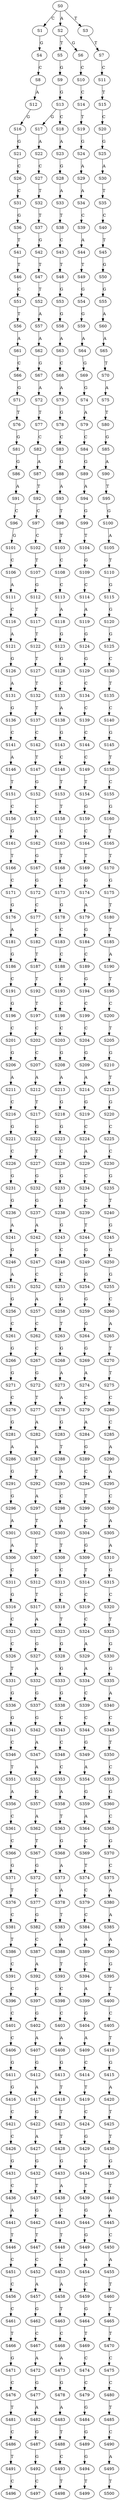strict digraph  {
	S0 -> S1 [ label = C ];
	S0 -> S2 [ label = A ];
	S0 -> S3 [ label = T ];
	S1 -> S4 [ label = G ];
	S2 -> S5 [ label = T ];
	S2 -> S6 [ label = G ];
	S3 -> S7 [ label = T ];
	S4 -> S8 [ label = C ];
	S5 -> S9 [ label = G ];
	S6 -> S10 [ label = C ];
	S7 -> S11 [ label = C ];
	S8 -> S12 [ label = A ];
	S9 -> S13 [ label = G ];
	S10 -> S14 [ label = C ];
	S11 -> S15 [ label = T ];
	S12 -> S16 [ label = G ];
	S13 -> S17 [ label = G ];
	S13 -> S18 [ label = C ];
	S14 -> S19 [ label = T ];
	S15 -> S20 [ label = C ];
	S16 -> S21 [ label = G ];
	S17 -> S22 [ label = A ];
	S18 -> S23 [ label = A ];
	S19 -> S24 [ label = G ];
	S20 -> S25 [ label = G ];
	S21 -> S26 [ label = C ];
	S22 -> S27 [ label = C ];
	S23 -> S28 [ label = G ];
	S24 -> S29 [ label = A ];
	S25 -> S30 [ label = A ];
	S26 -> S31 [ label = C ];
	S27 -> S32 [ label = T ];
	S28 -> S33 [ label = A ];
	S29 -> S34 [ label = A ];
	S30 -> S35 [ label = T ];
	S31 -> S36 [ label = G ];
	S32 -> S37 [ label = T ];
	S33 -> S38 [ label = T ];
	S34 -> S39 [ label = C ];
	S35 -> S40 [ label = C ];
	S36 -> S41 [ label = T ];
	S37 -> S42 [ label = G ];
	S38 -> S43 [ label = C ];
	S39 -> S44 [ label = A ];
	S40 -> S45 [ label = T ];
	S41 -> S46 [ label = T ];
	S42 -> S47 [ label = T ];
	S43 -> S48 [ label = T ];
	S44 -> S49 [ label = T ];
	S45 -> S50 [ label = G ];
	S46 -> S51 [ label = C ];
	S47 -> S52 [ label = T ];
	S48 -> S53 [ label = G ];
	S49 -> S54 [ label = G ];
	S50 -> S55 [ label = G ];
	S51 -> S56 [ label = T ];
	S52 -> S57 [ label = A ];
	S53 -> S58 [ label = G ];
	S54 -> S59 [ label = G ];
	S55 -> S60 [ label = A ];
	S56 -> S61 [ label = A ];
	S57 -> S62 [ label = A ];
	S58 -> S63 [ label = A ];
	S59 -> S64 [ label = A ];
	S60 -> S65 [ label = A ];
	S61 -> S66 [ label = C ];
	S62 -> S67 [ label = G ];
	S63 -> S68 [ label = C ];
	S64 -> S69 [ label = G ];
	S65 -> S70 [ label = T ];
	S66 -> S71 [ label = G ];
	S67 -> S72 [ label = A ];
	S68 -> S73 [ label = A ];
	S69 -> S74 [ label = G ];
	S70 -> S75 [ label = A ];
	S71 -> S76 [ label = T ];
	S72 -> S77 [ label = T ];
	S73 -> S78 [ label = G ];
	S74 -> S79 [ label = A ];
	S75 -> S80 [ label = T ];
	S76 -> S81 [ label = G ];
	S77 -> S82 [ label = C ];
	S78 -> S83 [ label = C ];
	S79 -> S84 [ label = C ];
	S80 -> S85 [ label = G ];
	S81 -> S86 [ label = G ];
	S82 -> S87 [ label = A ];
	S83 -> S88 [ label = G ];
	S84 -> S89 [ label = G ];
	S85 -> S90 [ label = A ];
	S86 -> S91 [ label = A ];
	S87 -> S92 [ label = T ];
	S88 -> S93 [ label = A ];
	S89 -> S94 [ label = A ];
	S90 -> S95 [ label = T ];
	S91 -> S96 [ label = C ];
	S92 -> S97 [ label = C ];
	S93 -> S98 [ label = T ];
	S94 -> S99 [ label = G ];
	S95 -> S100 [ label = G ];
	S96 -> S101 [ label = G ];
	S97 -> S102 [ label = C ];
	S98 -> S103 [ label = T ];
	S99 -> S104 [ label = T ];
	S100 -> S105 [ label = A ];
	S101 -> S106 [ label = C ];
	S102 -> S107 [ label = T ];
	S103 -> S108 [ label = C ];
	S104 -> S109 [ label = G ];
	S105 -> S110 [ label = T ];
	S106 -> S111 [ label = A ];
	S107 -> S112 [ label = G ];
	S108 -> S113 [ label = C ];
	S109 -> S114 [ label = C ];
	S110 -> S115 [ label = G ];
	S111 -> S116 [ label = C ];
	S112 -> S117 [ label = T ];
	S113 -> S118 [ label = A ];
	S114 -> S119 [ label = A ];
	S115 -> S120 [ label = G ];
	S116 -> S121 [ label = A ];
	S117 -> S122 [ label = T ];
	S118 -> S123 [ label = G ];
	S119 -> S124 [ label = G ];
	S120 -> S125 [ label = G ];
	S121 -> S126 [ label = G ];
	S122 -> S127 [ label = T ];
	S123 -> S128 [ label = G ];
	S124 -> S129 [ label = G ];
	S125 -> S130 [ label = C ];
	S126 -> S131 [ label = A ];
	S127 -> S132 [ label = T ];
	S128 -> S133 [ label = C ];
	S129 -> S134 [ label = C ];
	S130 -> S135 [ label = T ];
	S131 -> S136 [ label = G ];
	S132 -> S137 [ label = T ];
	S133 -> S138 [ label = A ];
	S134 -> S139 [ label = C ];
	S135 -> S140 [ label = C ];
	S136 -> S141 [ label = C ];
	S137 -> S142 [ label = C ];
	S138 -> S143 [ label = G ];
	S139 -> S144 [ label = C ];
	S140 -> S145 [ label = G ];
	S141 -> S146 [ label = A ];
	S142 -> S147 [ label = T ];
	S143 -> S148 [ label = C ];
	S144 -> S149 [ label = C ];
	S145 -> S150 [ label = T ];
	S146 -> S151 [ label = T ];
	S147 -> S152 [ label = G ];
	S148 -> S153 [ label = T ];
	S149 -> S154 [ label = T ];
	S150 -> S155 [ label = C ];
	S151 -> S156 [ label = C ];
	S152 -> S157 [ label = C ];
	S153 -> S158 [ label = T ];
	S154 -> S159 [ label = G ];
	S155 -> S160 [ label = G ];
	S156 -> S161 [ label = G ];
	S157 -> S162 [ label = A ];
	S158 -> S163 [ label = C ];
	S159 -> S164 [ label = C ];
	S160 -> S165 [ label = T ];
	S161 -> S166 [ label = T ];
	S162 -> S167 [ label = G ];
	S163 -> S168 [ label = T ];
	S164 -> S169 [ label = T ];
	S165 -> S170 [ label = T ];
	S166 -> S171 [ label = C ];
	S167 -> S172 [ label = G ];
	S168 -> S173 [ label = C ];
	S169 -> S174 [ label = G ];
	S170 -> S175 [ label = G ];
	S171 -> S176 [ label = G ];
	S172 -> S177 [ label = C ];
	S173 -> S178 [ label = G ];
	S174 -> S179 [ label = A ];
	S175 -> S180 [ label = T ];
	S176 -> S181 [ label = A ];
	S177 -> S182 [ label = C ];
	S178 -> S183 [ label = C ];
	S179 -> S184 [ label = G ];
	S180 -> S185 [ label = T ];
	S181 -> S186 [ label = G ];
	S182 -> S187 [ label = T ];
	S183 -> S188 [ label = C ];
	S184 -> S189 [ label = C ];
	S185 -> S190 [ label = A ];
	S186 -> S191 [ label = C ];
	S187 -> S192 [ label = T ];
	S188 -> S193 [ label = C ];
	S189 -> S194 [ label = G ];
	S190 -> S195 [ label = T ];
	S191 -> S196 [ label = G ];
	S192 -> S197 [ label = T ];
	S193 -> S198 [ label = C ];
	S194 -> S199 [ label = C ];
	S195 -> S200 [ label = C ];
	S196 -> S201 [ label = C ];
	S197 -> S202 [ label = C ];
	S198 -> S203 [ label = C ];
	S199 -> S204 [ label = C ];
	S200 -> S205 [ label = T ];
	S201 -> S206 [ label = G ];
	S202 -> S207 [ label = C ];
	S203 -> S208 [ label = G ];
	S204 -> S209 [ label = G ];
	S205 -> S210 [ label = G ];
	S206 -> S211 [ label = A ];
	S207 -> S212 [ label = A ];
	S208 -> S213 [ label = A ];
	S209 -> S214 [ label = A ];
	S210 -> S215 [ label = T ];
	S211 -> S216 [ label = C ];
	S212 -> S217 [ label = T ];
	S213 -> S218 [ label = G ];
	S214 -> S219 [ label = G ];
	S215 -> S220 [ label = G ];
	S216 -> S221 [ label = G ];
	S217 -> S222 [ label = G ];
	S218 -> S223 [ label = G ];
	S219 -> S224 [ label = C ];
	S220 -> S225 [ label = C ];
	S221 -> S226 [ label = C ];
	S222 -> S227 [ label = T ];
	S223 -> S228 [ label = C ];
	S224 -> S229 [ label = A ];
	S225 -> S230 [ label = C ];
	S226 -> S231 [ label = G ];
	S227 -> S232 [ label = G ];
	S228 -> S233 [ label = G ];
	S229 -> S234 [ label = C ];
	S230 -> S235 [ label = G ];
	S231 -> S236 [ label = G ];
	S232 -> S237 [ label = G ];
	S233 -> S238 [ label = G ];
	S234 -> S239 [ label = C ];
	S235 -> S240 [ label = T ];
	S236 -> S241 [ label = A ];
	S237 -> S242 [ label = A ];
	S238 -> S243 [ label = G ];
	S239 -> S244 [ label = T ];
	S240 -> S245 [ label = G ];
	S241 -> S246 [ label = G ];
	S242 -> S247 [ label = G ];
	S243 -> S248 [ label = C ];
	S244 -> S249 [ label = G ];
	S245 -> S250 [ label = G ];
	S246 -> S251 [ label = A ];
	S247 -> S252 [ label = C ];
	S248 -> S253 [ label = C ];
	S249 -> S254 [ label = G ];
	S250 -> S255 [ label = G ];
	S251 -> S256 [ label = G ];
	S252 -> S257 [ label = A ];
	S253 -> S258 [ label = G ];
	S254 -> S259 [ label = G ];
	S255 -> S260 [ label = C ];
	S256 -> S261 [ label = C ];
	S257 -> S262 [ label = C ];
	S258 -> S263 [ label = T ];
	S259 -> S264 [ label = G ];
	S260 -> S265 [ label = A ];
	S261 -> S266 [ label = G ];
	S262 -> S267 [ label = C ];
	S263 -> S268 [ label = G ];
	S264 -> S269 [ label = G ];
	S265 -> S270 [ label = T ];
	S266 -> S271 [ label = G ];
	S267 -> S272 [ label = G ];
	S268 -> S273 [ label = A ];
	S269 -> S274 [ label = A ];
	S270 -> S275 [ label = T ];
	S271 -> S276 [ label = C ];
	S272 -> S277 [ label = T ];
	S273 -> S278 [ label = A ];
	S274 -> S279 [ label = C ];
	S275 -> S280 [ label = C ];
	S276 -> S281 [ label = G ];
	S277 -> S282 [ label = A ];
	S278 -> S283 [ label = G ];
	S279 -> S284 [ label = A ];
	S280 -> S285 [ label = C ];
	S281 -> S286 [ label = A ];
	S282 -> S287 [ label = A ];
	S283 -> S288 [ label = T ];
	S284 -> S289 [ label = G ];
	S285 -> S290 [ label = A ];
	S286 -> S291 [ label = G ];
	S287 -> S292 [ label = T ];
	S288 -> S293 [ label = A ];
	S289 -> S294 [ label = C ];
	S290 -> S295 [ label = A ];
	S291 -> S296 [ label = G ];
	S292 -> S297 [ label = A ];
	S293 -> S298 [ label = C ];
	S294 -> S299 [ label = T ];
	S295 -> S300 [ label = C ];
	S296 -> S301 [ label = A ];
	S297 -> S302 [ label = T ];
	S298 -> S303 [ label = A ];
	S299 -> S304 [ label = C ];
	S300 -> S305 [ label = A ];
	S301 -> S306 [ label = A ];
	S302 -> S307 [ label = T ];
	S303 -> S308 [ label = T ];
	S304 -> S309 [ label = G ];
	S305 -> S310 [ label = A ];
	S306 -> S311 [ label = C ];
	S307 -> S312 [ label = G ];
	S308 -> S313 [ label = C ];
	S309 -> S314 [ label = T ];
	S310 -> S315 [ label = G ];
	S311 -> S316 [ label = G ];
	S312 -> S317 [ label = T ];
	S313 -> S318 [ label = C ];
	S314 -> S319 [ label = C ];
	S315 -> S320 [ label = C ];
	S316 -> S321 [ label = C ];
	S317 -> S322 [ label = A ];
	S318 -> S323 [ label = T ];
	S319 -> S324 [ label = C ];
	S320 -> S325 [ label = T ];
	S321 -> S326 [ label = C ];
	S322 -> S327 [ label = G ];
	S323 -> S328 [ label = G ];
	S324 -> S329 [ label = A ];
	S325 -> S330 [ label = G ];
	S326 -> S331 [ label = T ];
	S327 -> S332 [ label = A ];
	S328 -> S333 [ label = G ];
	S329 -> S334 [ label = A ];
	S330 -> S335 [ label = G ];
	S331 -> S336 [ label = G ];
	S332 -> S337 [ label = G ];
	S333 -> S338 [ label = G ];
	S334 -> S339 [ label = C ];
	S335 -> S340 [ label = A ];
	S336 -> S341 [ label = G ];
	S337 -> S342 [ label = G ];
	S338 -> S343 [ label = C ];
	S339 -> S344 [ label = C ];
	S340 -> S345 [ label = C ];
	S341 -> S346 [ label = C ];
	S342 -> S347 [ label = A ];
	S343 -> S348 [ label = C ];
	S344 -> S349 [ label = G ];
	S345 -> S350 [ label = T ];
	S346 -> S351 [ label = T ];
	S347 -> S352 [ label = A ];
	S348 -> S353 [ label = C ];
	S349 -> S354 [ label = A ];
	S350 -> S355 [ label = C ];
	S351 -> S356 [ label = A ];
	S352 -> S357 [ label = G ];
	S353 -> S358 [ label = A ];
	S354 -> S359 [ label = G ];
	S355 -> S360 [ label = G ];
	S356 -> S361 [ label = C ];
	S357 -> S362 [ label = A ];
	S358 -> S363 [ label = T ];
	S359 -> S364 [ label = A ];
	S360 -> S365 [ label = C ];
	S361 -> S366 [ label = C ];
	S362 -> S367 [ label = T ];
	S363 -> S368 [ label = G ];
	S364 -> S369 [ label = C ];
	S365 -> S370 [ label = G ];
	S366 -> S371 [ label = G ];
	S367 -> S372 [ label = G ];
	S368 -> S373 [ label = A ];
	S369 -> S374 [ label = T ];
	S370 -> S375 [ label = C ];
	S371 -> S376 [ label = T ];
	S372 -> S377 [ label = C ];
	S373 -> S378 [ label = A ];
	S374 -> S379 [ label = C ];
	S375 -> S380 [ label = A ];
	S376 -> S381 [ label = C ];
	S377 -> S382 [ label = G ];
	S378 -> S383 [ label = T ];
	S379 -> S384 [ label = C ];
	S380 -> S385 [ label = A ];
	S381 -> S386 [ label = T ];
	S382 -> S387 [ label = C ];
	S383 -> S388 [ label = A ];
	S384 -> S389 [ label = A ];
	S385 -> S390 [ label = A ];
	S386 -> S391 [ label = C ];
	S387 -> S392 [ label = A ];
	S388 -> S393 [ label = T ];
	S389 -> S394 [ label = C ];
	S390 -> S395 [ label = G ];
	S391 -> S396 [ label = C ];
	S392 -> S397 [ label = G ];
	S393 -> S398 [ label = C ];
	S394 -> S399 [ label = A ];
	S395 -> S400 [ label = T ];
	S396 -> S401 [ label = C ];
	S397 -> S402 [ label = G ];
	S398 -> S403 [ label = C ];
	S399 -> S404 [ label = G ];
	S400 -> S405 [ label = C ];
	S401 -> S406 [ label = C ];
	S402 -> S407 [ label = A ];
	S403 -> S408 [ label = A ];
	S404 -> S409 [ label = A ];
	S405 -> S410 [ label = T ];
	S406 -> S411 [ label = G ];
	S407 -> S412 [ label = G ];
	S408 -> S413 [ label = G ];
	S409 -> S414 [ label = C ];
	S410 -> S415 [ label = G ];
	S411 -> S416 [ label = G ];
	S412 -> S417 [ label = A ];
	S413 -> S418 [ label = T ];
	S414 -> S419 [ label = T ];
	S415 -> S420 [ label = A ];
	S416 -> S421 [ label = C ];
	S417 -> S422 [ label = G ];
	S418 -> S423 [ label = T ];
	S419 -> S424 [ label = C ];
	S420 -> S425 [ label = T ];
	S421 -> S426 [ label = C ];
	S422 -> S427 [ label = A ];
	S423 -> S428 [ label = T ];
	S424 -> S429 [ label = G ];
	S425 -> S430 [ label = T ];
	S426 -> S431 [ label = G ];
	S427 -> S432 [ label = G ];
	S428 -> S433 [ label = G ];
	S429 -> S434 [ label = C ];
	S430 -> S435 [ label = G ];
	S431 -> S436 [ label = C ];
	S432 -> S437 [ label = T ];
	S433 -> S438 [ label = A ];
	S434 -> S439 [ label = T ];
	S435 -> S440 [ label = T ];
	S436 -> S441 [ label = A ];
	S437 -> S442 [ label = G ];
	S438 -> S443 [ label = C ];
	S439 -> S444 [ label = G ];
	S440 -> S445 [ label = A ];
	S441 -> S446 [ label = T ];
	S442 -> S447 [ label = T ];
	S443 -> S448 [ label = T ];
	S444 -> S449 [ label = G ];
	S445 -> S450 [ label = C ];
	S446 -> S451 [ label = C ];
	S447 -> S452 [ label = C ];
	S448 -> S453 [ label = C ];
	S449 -> S454 [ label = A ];
	S450 -> S455 [ label = A ];
	S451 -> S456 [ label = C ];
	S452 -> S457 [ label = A ];
	S453 -> S458 [ label = A ];
	S454 -> S459 [ label = C ];
	S455 -> S460 [ label = T ];
	S456 -> S461 [ label = C ];
	S457 -> S462 [ label = G ];
	S458 -> S463 [ label = T ];
	S459 -> S464 [ label = G ];
	S460 -> S465 [ label = T ];
	S461 -> S466 [ label = T ];
	S462 -> S467 [ label = C ];
	S463 -> S468 [ label = C ];
	S464 -> S469 [ label = T ];
	S465 -> S470 [ label = T ];
	S466 -> S471 [ label = G ];
	S467 -> S472 [ label = A ];
	S468 -> S473 [ label = A ];
	S469 -> S474 [ label = C ];
	S470 -> S475 [ label = C ];
	S471 -> S476 [ label = C ];
	S472 -> S477 [ label = G ];
	S473 -> S478 [ label = G ];
	S474 -> S479 [ label = C ];
	S475 -> S480 [ label = C ];
	S476 -> S481 [ label = T ];
	S477 -> S482 [ label = A ];
	S478 -> S483 [ label = A ];
	S479 -> S484 [ label = G ];
	S480 -> S485 [ label = T ];
	S481 -> S486 [ label = C ];
	S482 -> S487 [ label = G ];
	S483 -> S488 [ label = T ];
	S484 -> S489 [ label = G ];
	S485 -> S490 [ label = C ];
	S486 -> S491 [ label = T ];
	S487 -> S492 [ label = G ];
	S488 -> S493 [ label = C ];
	S489 -> S494 [ label = G ];
	S490 -> S495 [ label = A ];
	S491 -> S496 [ label = C ];
	S492 -> S497 [ label = C ];
	S493 -> S498 [ label = T ];
	S494 -> S499 [ label = T ];
	S495 -> S500 [ label = T ];
}
